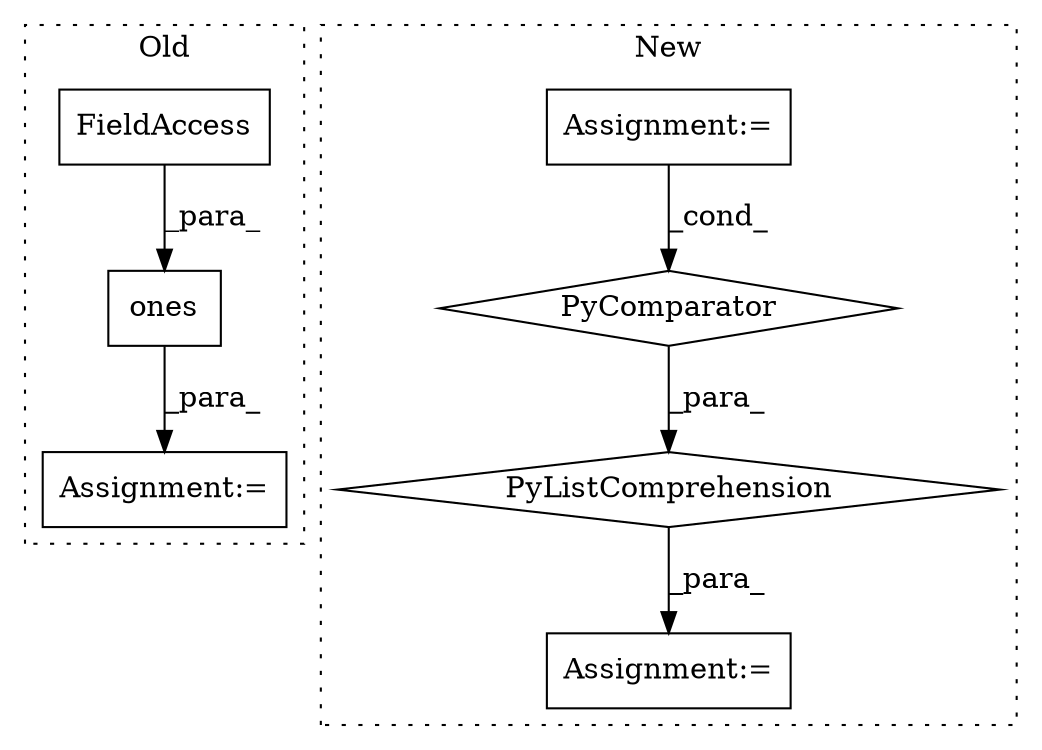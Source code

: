 digraph G {
subgraph cluster0 {
1 [label="ones" a="32" s="3932,3949" l="5,1" shape="box"];
5 [label="Assignment:=" a="7" s="3916" l="1" shape="box"];
7 [label="FieldAccess" a="22" s="3939" l="10" shape="box"];
label = "Old";
style="dotted";
}
subgraph cluster1 {
2 [label="PyListComprehension" a="109" s="5020" l="108" shape="diamond"];
3 [label="PyComparator" a="113" s="5101" l="19" shape="diamond"];
4 [label="Assignment:=" a="7" s="4990" l="1" shape="box"];
6 [label="Assignment:=" a="7" s="5101" l="19" shape="box"];
label = "New";
style="dotted";
}
1 -> 5 [label="_para_"];
2 -> 4 [label="_para_"];
3 -> 2 [label="_para_"];
6 -> 3 [label="_cond_"];
7 -> 1 [label="_para_"];
}
